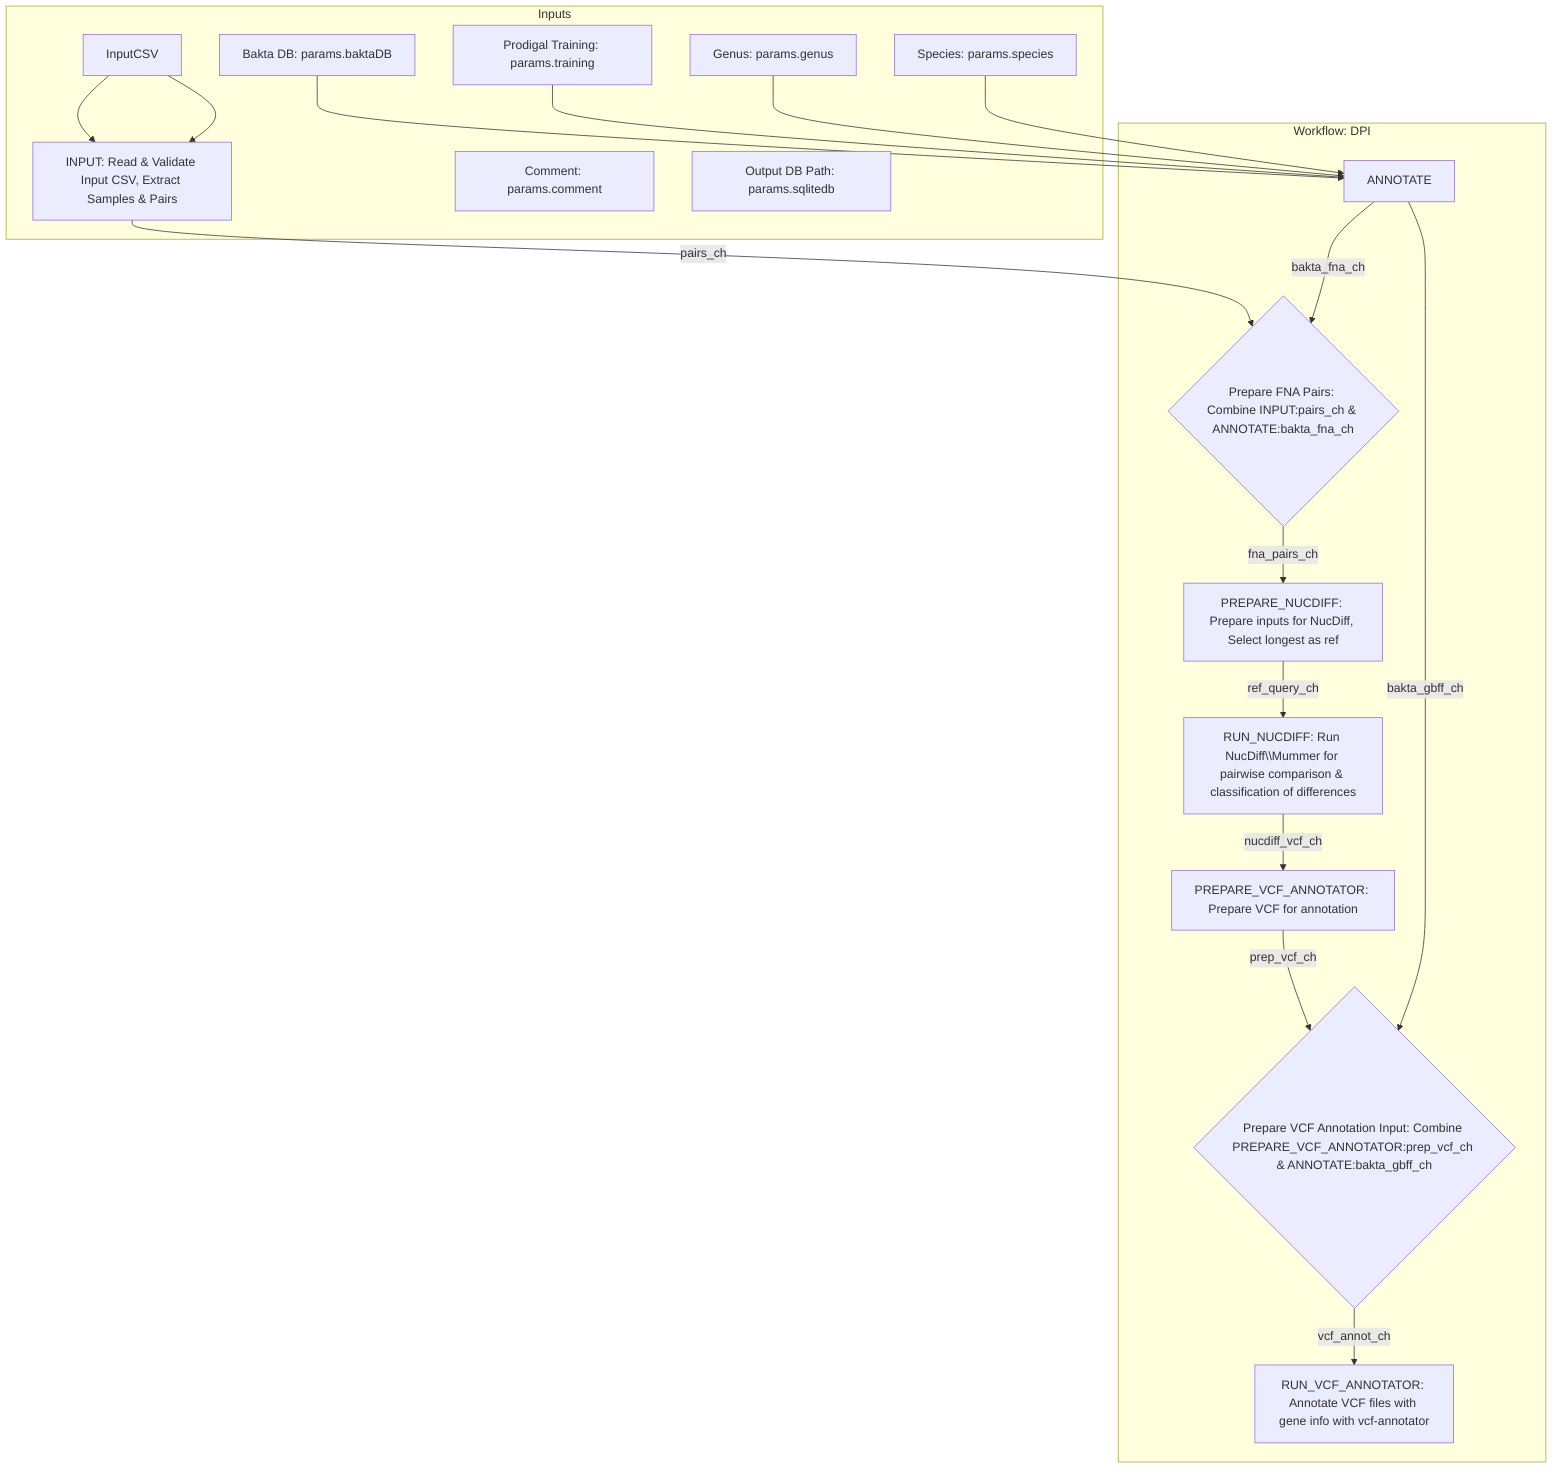 graph TD
    subgraph Inputs
        direction LR
        InputCSV --> INPUT[INPUT: Read & Validate Input CSV, Extract Samples & Pairs]
        BaktaDB[Bakta DB: params.baktaDB]
        Training[Prodigal Training: params.training]
        Genus[Genus: params.genus]
        Species[Species: params.species]
        Comment[Comment: params.comment]
        OutputDBPath[Output DB Path: params.sqlitedb]
    end

    subgraph "Workflow: DPI"
        direction TB

        InputCSV --> INPUT
        BaktaDB --> ANNOTATE
        Training --> ANNOTATE
        Genus --> ANNOTATE
        Species --> ANNOTATE

        INPUT -- pairs_ch --> ChanManip1{Prepare FNA Pairs: Combine INPUT:pairs_ch & ANNOTATE:bakta_fna_ch}
        ANNOTATE -- bakta_fna_ch --> ChanManip1

        ChanManip1 -- fna_pairs_ch --> PREPARE_NUCDIFF[PREPARE_NUCDIFF: Prepare inputs for NucDiff, Select longest as ref]

        PREPARE_NUCDIFF -- ref_query_ch --> RUN_NUCDIFF[RUN_NUCDIFF: Run NucDiff\\Mummer for pairwise comparison & classification of differences]

        RUN_NUCDIFF -- nucdiff_vcf_ch --> PREPARE_VCF_ANNOTATOR[PREPARE_VCF_ANNOTATOR: Prepare VCF for annotation]

        PREPARE_VCF_ANNOTATOR -- prep_vcf_ch --> ChanManip2{Prepare VCF Annotation Input: Combine PREPARE_VCF_ANNOTATOR:prep_vcf_ch & ANNOTATE:bakta_gbff_ch}
        ANNOTATE -- bakta_gbff_ch --> ChanManip2

        ChanManip2 -- vcf_annot_ch --> RUN_VCF_ANNOTATOR[RUN_VCF_ANNOTATOR: Annotate VCF files with gene info with vcf-annotator]

        end